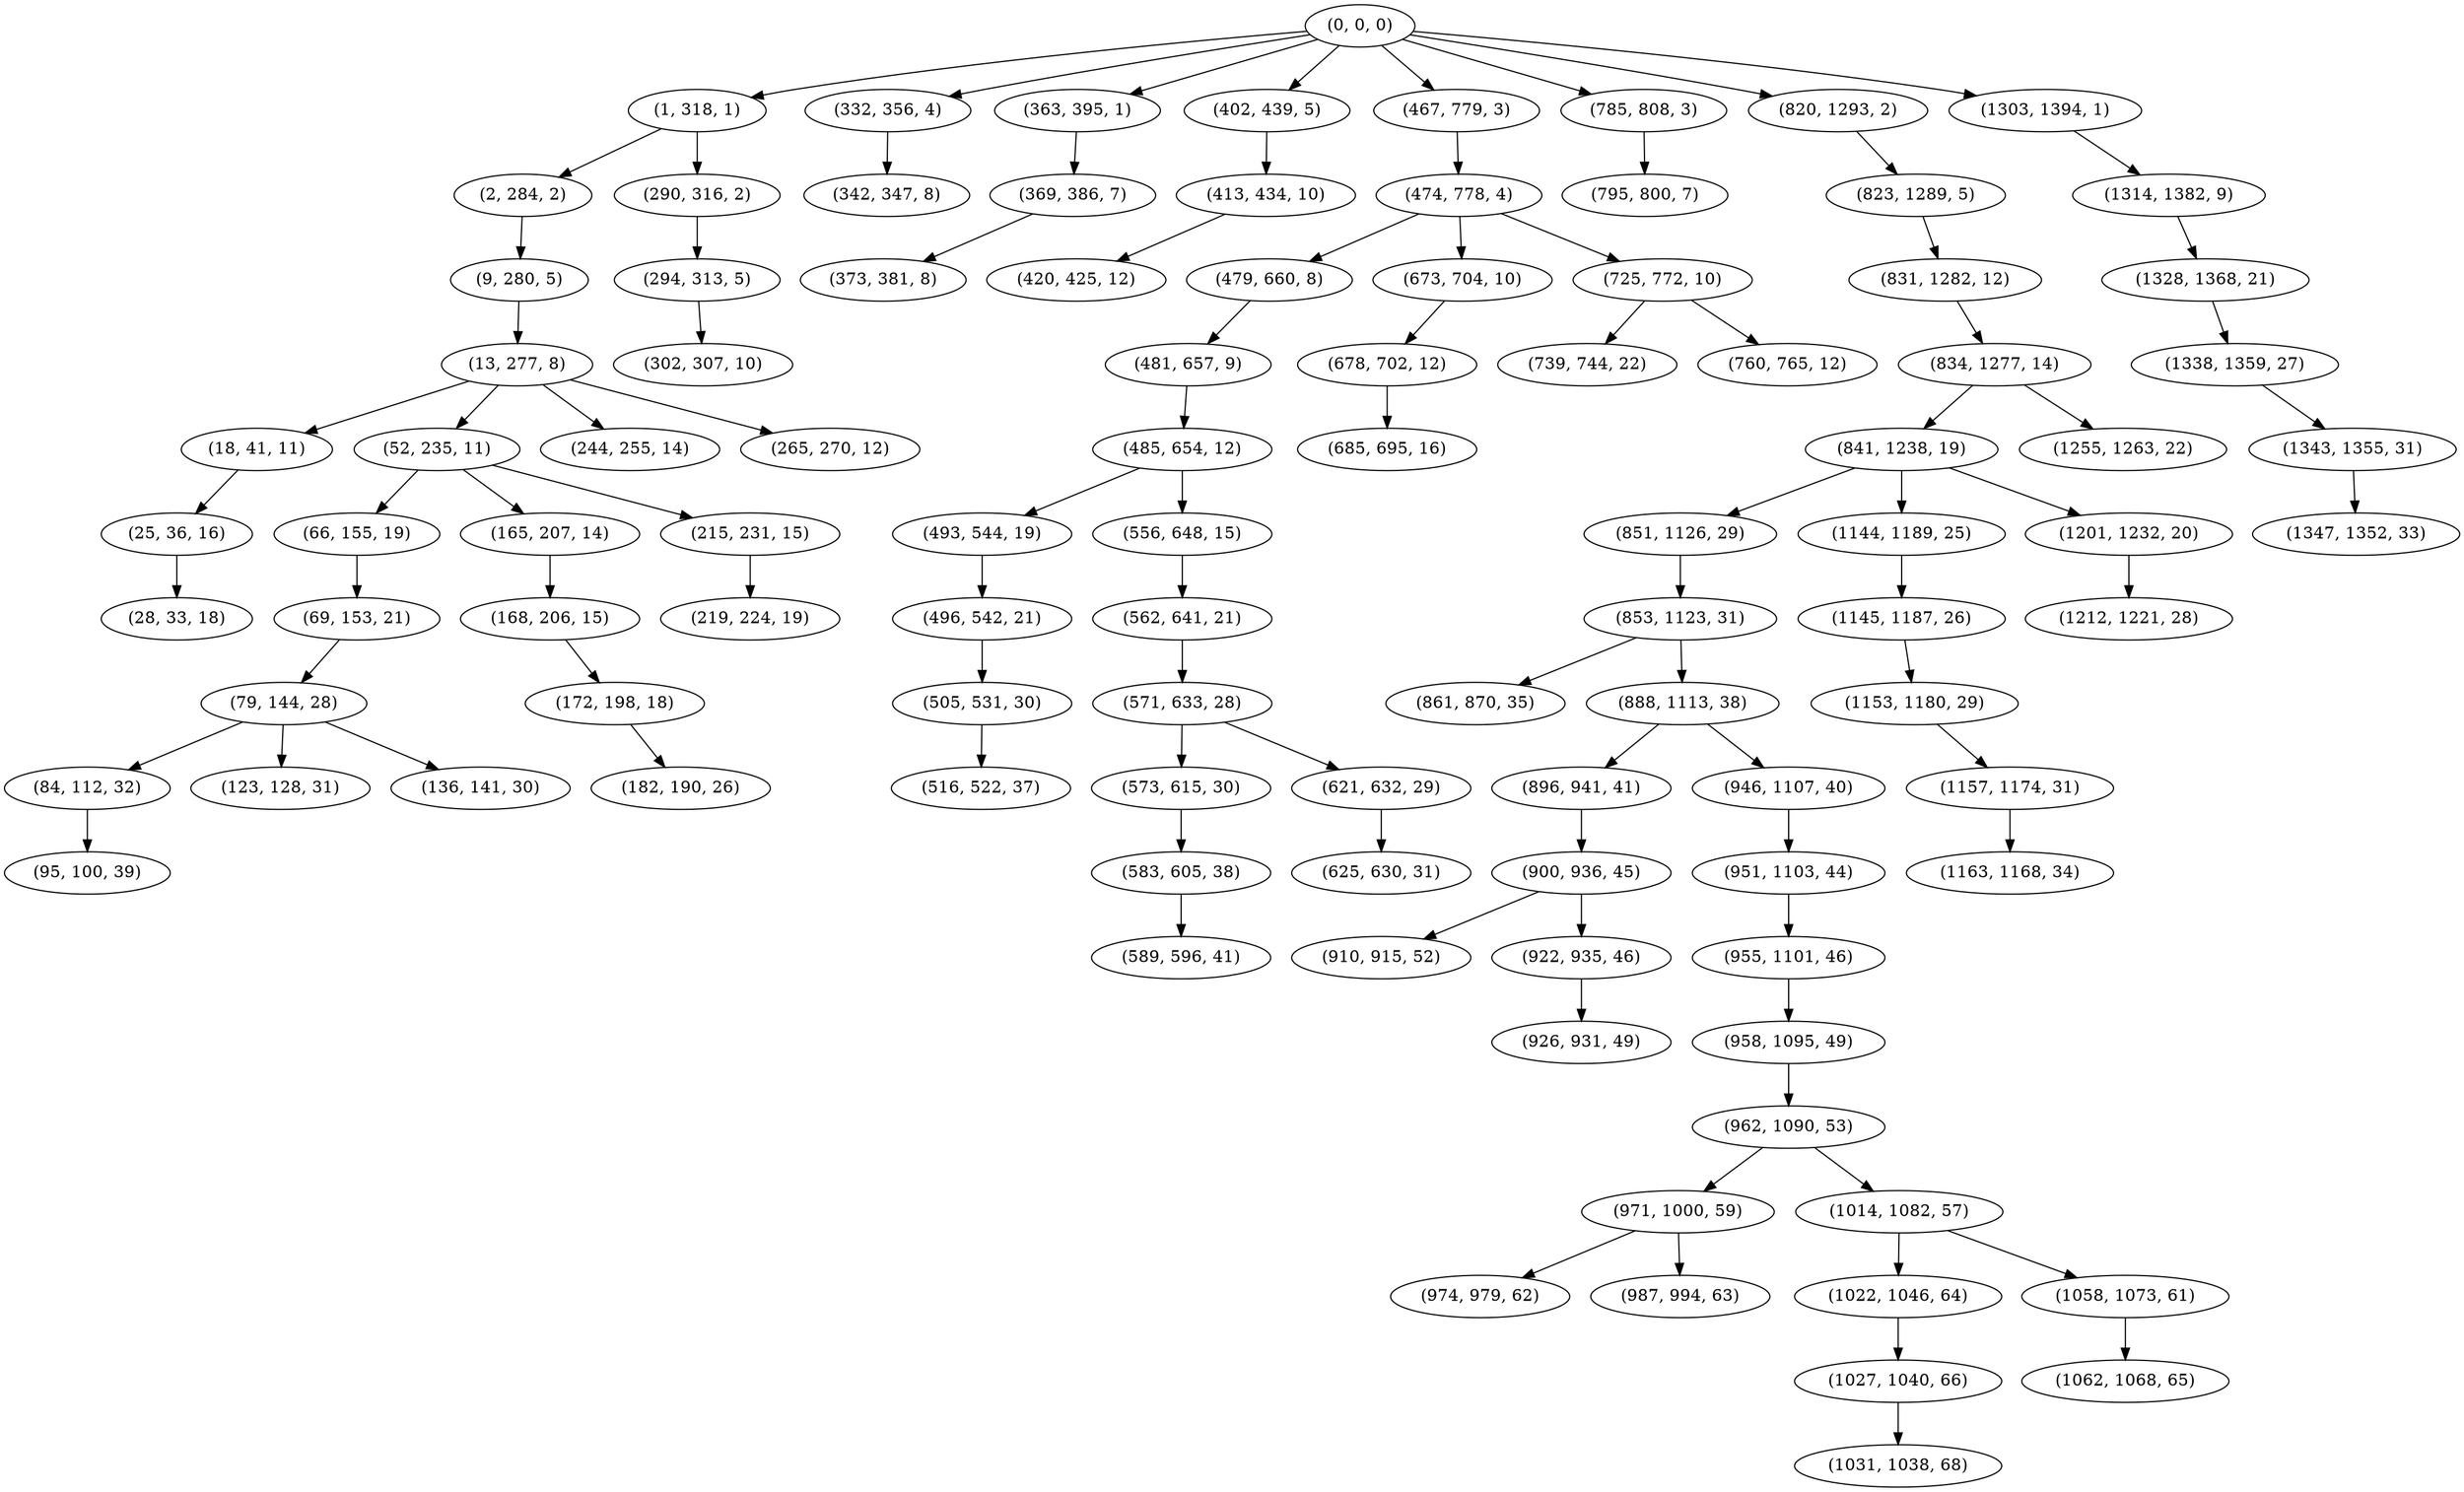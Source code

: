 digraph tree {
    "(0, 0, 0)";
    "(1, 318, 1)";
    "(2, 284, 2)";
    "(9, 280, 5)";
    "(13, 277, 8)";
    "(18, 41, 11)";
    "(25, 36, 16)";
    "(28, 33, 18)";
    "(52, 235, 11)";
    "(66, 155, 19)";
    "(69, 153, 21)";
    "(79, 144, 28)";
    "(84, 112, 32)";
    "(95, 100, 39)";
    "(123, 128, 31)";
    "(136, 141, 30)";
    "(165, 207, 14)";
    "(168, 206, 15)";
    "(172, 198, 18)";
    "(182, 190, 26)";
    "(215, 231, 15)";
    "(219, 224, 19)";
    "(244, 255, 14)";
    "(265, 270, 12)";
    "(290, 316, 2)";
    "(294, 313, 5)";
    "(302, 307, 10)";
    "(332, 356, 4)";
    "(342, 347, 8)";
    "(363, 395, 1)";
    "(369, 386, 7)";
    "(373, 381, 8)";
    "(402, 439, 5)";
    "(413, 434, 10)";
    "(420, 425, 12)";
    "(467, 779, 3)";
    "(474, 778, 4)";
    "(479, 660, 8)";
    "(481, 657, 9)";
    "(485, 654, 12)";
    "(493, 544, 19)";
    "(496, 542, 21)";
    "(505, 531, 30)";
    "(516, 522, 37)";
    "(556, 648, 15)";
    "(562, 641, 21)";
    "(571, 633, 28)";
    "(573, 615, 30)";
    "(583, 605, 38)";
    "(589, 596, 41)";
    "(621, 632, 29)";
    "(625, 630, 31)";
    "(673, 704, 10)";
    "(678, 702, 12)";
    "(685, 695, 16)";
    "(725, 772, 10)";
    "(739, 744, 22)";
    "(760, 765, 12)";
    "(785, 808, 3)";
    "(795, 800, 7)";
    "(820, 1293, 2)";
    "(823, 1289, 5)";
    "(831, 1282, 12)";
    "(834, 1277, 14)";
    "(841, 1238, 19)";
    "(851, 1126, 29)";
    "(853, 1123, 31)";
    "(861, 870, 35)";
    "(888, 1113, 38)";
    "(896, 941, 41)";
    "(900, 936, 45)";
    "(910, 915, 52)";
    "(922, 935, 46)";
    "(926, 931, 49)";
    "(946, 1107, 40)";
    "(951, 1103, 44)";
    "(955, 1101, 46)";
    "(958, 1095, 49)";
    "(962, 1090, 53)";
    "(971, 1000, 59)";
    "(974, 979, 62)";
    "(987, 994, 63)";
    "(1014, 1082, 57)";
    "(1022, 1046, 64)";
    "(1027, 1040, 66)";
    "(1031, 1038, 68)";
    "(1058, 1073, 61)";
    "(1062, 1068, 65)";
    "(1144, 1189, 25)";
    "(1145, 1187, 26)";
    "(1153, 1180, 29)";
    "(1157, 1174, 31)";
    "(1163, 1168, 34)";
    "(1201, 1232, 20)";
    "(1212, 1221, 28)";
    "(1255, 1263, 22)";
    "(1303, 1394, 1)";
    "(1314, 1382, 9)";
    "(1328, 1368, 21)";
    "(1338, 1359, 27)";
    "(1343, 1355, 31)";
    "(1347, 1352, 33)";
    "(0, 0, 0)" -> "(1, 318, 1)";
    "(0, 0, 0)" -> "(332, 356, 4)";
    "(0, 0, 0)" -> "(363, 395, 1)";
    "(0, 0, 0)" -> "(402, 439, 5)";
    "(0, 0, 0)" -> "(467, 779, 3)";
    "(0, 0, 0)" -> "(785, 808, 3)";
    "(0, 0, 0)" -> "(820, 1293, 2)";
    "(0, 0, 0)" -> "(1303, 1394, 1)";
    "(1, 318, 1)" -> "(2, 284, 2)";
    "(1, 318, 1)" -> "(290, 316, 2)";
    "(2, 284, 2)" -> "(9, 280, 5)";
    "(9, 280, 5)" -> "(13, 277, 8)";
    "(13, 277, 8)" -> "(18, 41, 11)";
    "(13, 277, 8)" -> "(52, 235, 11)";
    "(13, 277, 8)" -> "(244, 255, 14)";
    "(13, 277, 8)" -> "(265, 270, 12)";
    "(18, 41, 11)" -> "(25, 36, 16)";
    "(25, 36, 16)" -> "(28, 33, 18)";
    "(52, 235, 11)" -> "(66, 155, 19)";
    "(52, 235, 11)" -> "(165, 207, 14)";
    "(52, 235, 11)" -> "(215, 231, 15)";
    "(66, 155, 19)" -> "(69, 153, 21)";
    "(69, 153, 21)" -> "(79, 144, 28)";
    "(79, 144, 28)" -> "(84, 112, 32)";
    "(79, 144, 28)" -> "(123, 128, 31)";
    "(79, 144, 28)" -> "(136, 141, 30)";
    "(84, 112, 32)" -> "(95, 100, 39)";
    "(165, 207, 14)" -> "(168, 206, 15)";
    "(168, 206, 15)" -> "(172, 198, 18)";
    "(172, 198, 18)" -> "(182, 190, 26)";
    "(215, 231, 15)" -> "(219, 224, 19)";
    "(290, 316, 2)" -> "(294, 313, 5)";
    "(294, 313, 5)" -> "(302, 307, 10)";
    "(332, 356, 4)" -> "(342, 347, 8)";
    "(363, 395, 1)" -> "(369, 386, 7)";
    "(369, 386, 7)" -> "(373, 381, 8)";
    "(402, 439, 5)" -> "(413, 434, 10)";
    "(413, 434, 10)" -> "(420, 425, 12)";
    "(467, 779, 3)" -> "(474, 778, 4)";
    "(474, 778, 4)" -> "(479, 660, 8)";
    "(474, 778, 4)" -> "(673, 704, 10)";
    "(474, 778, 4)" -> "(725, 772, 10)";
    "(479, 660, 8)" -> "(481, 657, 9)";
    "(481, 657, 9)" -> "(485, 654, 12)";
    "(485, 654, 12)" -> "(493, 544, 19)";
    "(485, 654, 12)" -> "(556, 648, 15)";
    "(493, 544, 19)" -> "(496, 542, 21)";
    "(496, 542, 21)" -> "(505, 531, 30)";
    "(505, 531, 30)" -> "(516, 522, 37)";
    "(556, 648, 15)" -> "(562, 641, 21)";
    "(562, 641, 21)" -> "(571, 633, 28)";
    "(571, 633, 28)" -> "(573, 615, 30)";
    "(571, 633, 28)" -> "(621, 632, 29)";
    "(573, 615, 30)" -> "(583, 605, 38)";
    "(583, 605, 38)" -> "(589, 596, 41)";
    "(621, 632, 29)" -> "(625, 630, 31)";
    "(673, 704, 10)" -> "(678, 702, 12)";
    "(678, 702, 12)" -> "(685, 695, 16)";
    "(725, 772, 10)" -> "(739, 744, 22)";
    "(725, 772, 10)" -> "(760, 765, 12)";
    "(785, 808, 3)" -> "(795, 800, 7)";
    "(820, 1293, 2)" -> "(823, 1289, 5)";
    "(823, 1289, 5)" -> "(831, 1282, 12)";
    "(831, 1282, 12)" -> "(834, 1277, 14)";
    "(834, 1277, 14)" -> "(841, 1238, 19)";
    "(834, 1277, 14)" -> "(1255, 1263, 22)";
    "(841, 1238, 19)" -> "(851, 1126, 29)";
    "(841, 1238, 19)" -> "(1144, 1189, 25)";
    "(841, 1238, 19)" -> "(1201, 1232, 20)";
    "(851, 1126, 29)" -> "(853, 1123, 31)";
    "(853, 1123, 31)" -> "(861, 870, 35)";
    "(853, 1123, 31)" -> "(888, 1113, 38)";
    "(888, 1113, 38)" -> "(896, 941, 41)";
    "(888, 1113, 38)" -> "(946, 1107, 40)";
    "(896, 941, 41)" -> "(900, 936, 45)";
    "(900, 936, 45)" -> "(910, 915, 52)";
    "(900, 936, 45)" -> "(922, 935, 46)";
    "(922, 935, 46)" -> "(926, 931, 49)";
    "(946, 1107, 40)" -> "(951, 1103, 44)";
    "(951, 1103, 44)" -> "(955, 1101, 46)";
    "(955, 1101, 46)" -> "(958, 1095, 49)";
    "(958, 1095, 49)" -> "(962, 1090, 53)";
    "(962, 1090, 53)" -> "(971, 1000, 59)";
    "(962, 1090, 53)" -> "(1014, 1082, 57)";
    "(971, 1000, 59)" -> "(974, 979, 62)";
    "(971, 1000, 59)" -> "(987, 994, 63)";
    "(1014, 1082, 57)" -> "(1022, 1046, 64)";
    "(1014, 1082, 57)" -> "(1058, 1073, 61)";
    "(1022, 1046, 64)" -> "(1027, 1040, 66)";
    "(1027, 1040, 66)" -> "(1031, 1038, 68)";
    "(1058, 1073, 61)" -> "(1062, 1068, 65)";
    "(1144, 1189, 25)" -> "(1145, 1187, 26)";
    "(1145, 1187, 26)" -> "(1153, 1180, 29)";
    "(1153, 1180, 29)" -> "(1157, 1174, 31)";
    "(1157, 1174, 31)" -> "(1163, 1168, 34)";
    "(1201, 1232, 20)" -> "(1212, 1221, 28)";
    "(1303, 1394, 1)" -> "(1314, 1382, 9)";
    "(1314, 1382, 9)" -> "(1328, 1368, 21)";
    "(1328, 1368, 21)" -> "(1338, 1359, 27)";
    "(1338, 1359, 27)" -> "(1343, 1355, 31)";
    "(1343, 1355, 31)" -> "(1347, 1352, 33)";
}
